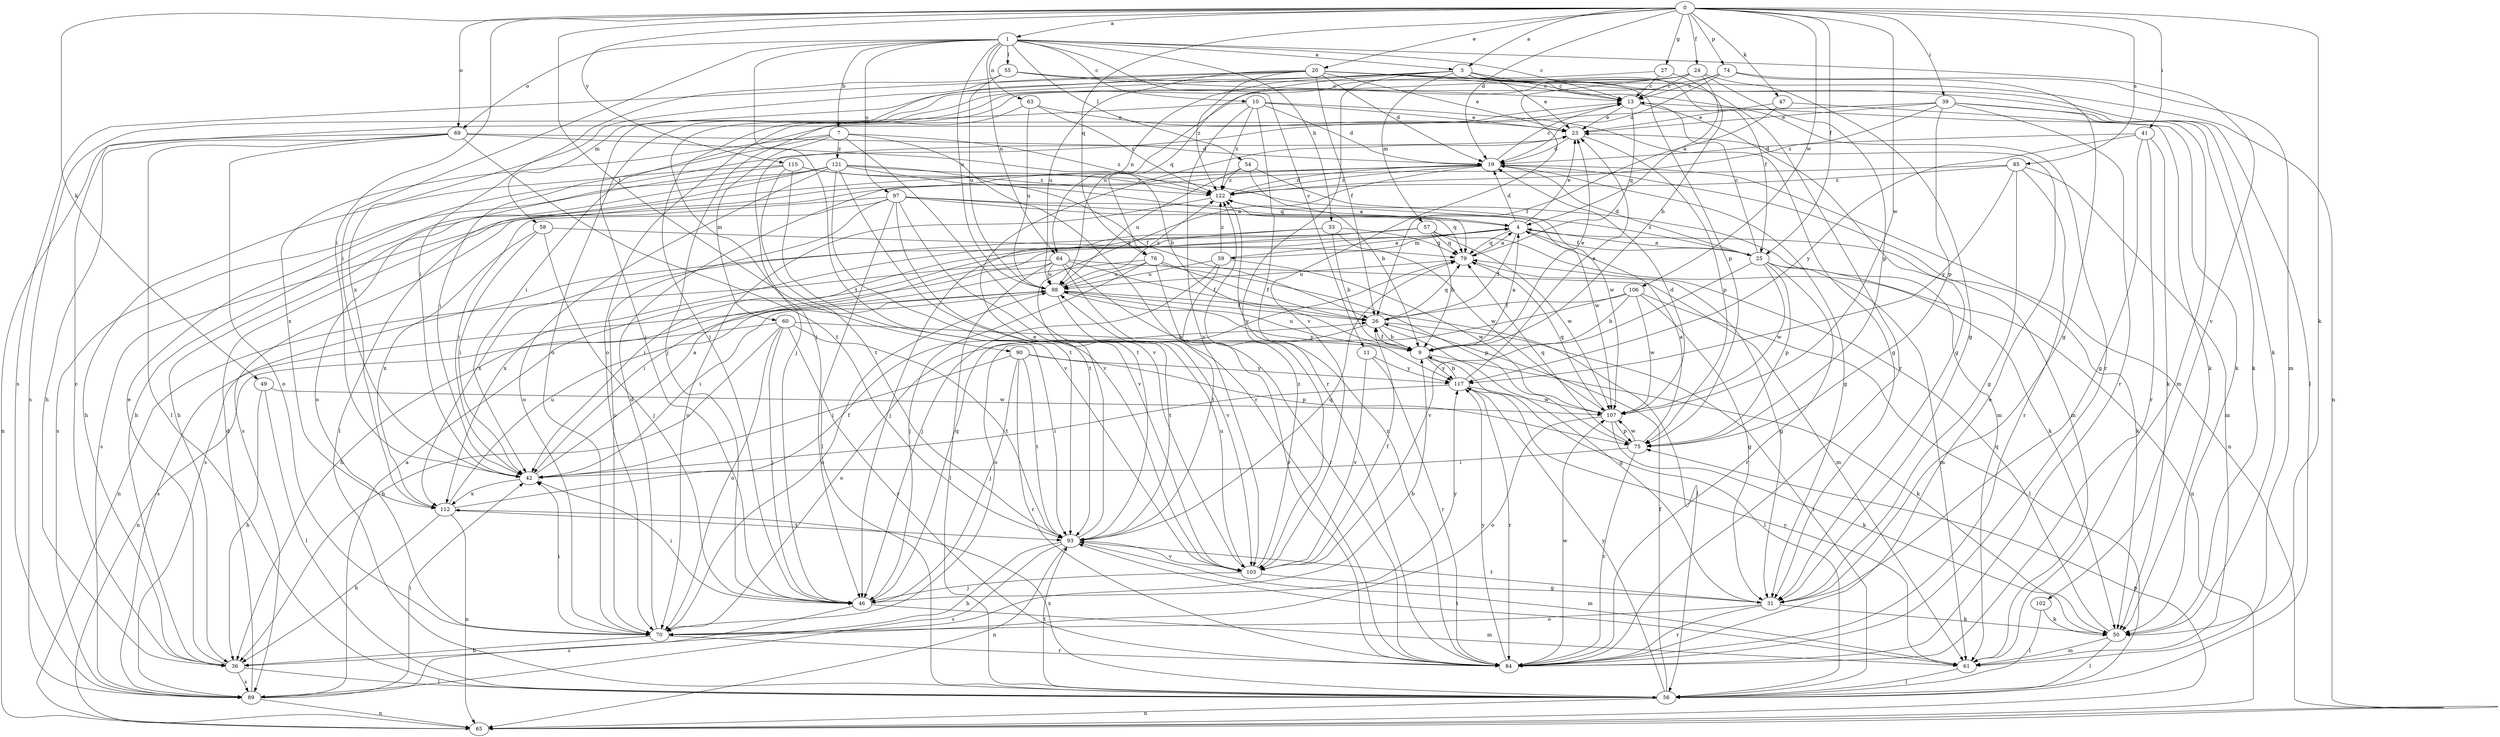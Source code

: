 strict digraph  {
0;
1;
3;
4;
7;
9;
10;
11;
13;
19;
20;
23;
24;
25;
26;
27;
31;
33;
36;
39;
41;
42;
46;
47;
49;
50;
54;
55;
56;
57;
58;
59;
60;
61;
63;
64;
65;
69;
70;
74;
75;
76;
79;
84;
85;
89;
90;
93;
97;
98;
102;
103;
106;
107;
112;
115;
117;
121;
122;
0 -> 1  [label=a];
0 -> 3  [label=a];
0 -> 19  [label=d];
0 -> 20  [label=e];
0 -> 24  [label=f];
0 -> 25  [label=f];
0 -> 27  [label=g];
0 -> 39  [label=i];
0 -> 41  [label=i];
0 -> 42  [label=i];
0 -> 47  [label=k];
0 -> 49  [label=k];
0 -> 50  [label=k];
0 -> 69  [label=o];
0 -> 74  [label=p];
0 -> 76  [label=q];
0 -> 85  [label=s];
0 -> 90  [label=t];
0 -> 106  [label=w];
0 -> 107  [label=w];
0 -> 115  [label=y];
1 -> 3  [label=a];
1 -> 7  [label=b];
1 -> 10  [label=c];
1 -> 11  [label=c];
1 -> 13  [label=c];
1 -> 33  [label=h];
1 -> 42  [label=i];
1 -> 54  [label=l];
1 -> 55  [label=l];
1 -> 63  [label=n];
1 -> 64  [label=n];
1 -> 69  [label=o];
1 -> 93  [label=t];
1 -> 97  [label=u];
1 -> 98  [label=u];
1 -> 102  [label=v];
3 -> 13  [label=c];
3 -> 23  [label=e];
3 -> 25  [label=f];
3 -> 57  [label=m];
3 -> 58  [label=m];
3 -> 64  [label=n];
3 -> 65  [label=n];
3 -> 70  [label=o];
3 -> 75  [label=p];
3 -> 76  [label=q];
3 -> 84  [label=r];
3 -> 103  [label=v];
4 -> 19  [label=d];
4 -> 23  [label=e];
4 -> 25  [label=f];
4 -> 26  [label=f];
4 -> 50  [label=k];
4 -> 59  [label=m];
4 -> 79  [label=q];
7 -> 42  [label=i];
7 -> 60  [label=m];
7 -> 84  [label=r];
7 -> 103  [label=v];
7 -> 112  [label=x];
7 -> 121  [label=z];
7 -> 122  [label=z];
9 -> 4  [label=a];
9 -> 23  [label=e];
9 -> 26  [label=f];
9 -> 50  [label=k];
9 -> 56  [label=l];
9 -> 98  [label=u];
9 -> 117  [label=y];
10 -> 19  [label=d];
10 -> 23  [label=e];
10 -> 31  [label=g];
10 -> 84  [label=r];
10 -> 89  [label=s];
10 -> 103  [label=v];
10 -> 122  [label=z];
11 -> 84  [label=r];
11 -> 103  [label=v];
11 -> 117  [label=y];
13 -> 23  [label=e];
13 -> 31  [label=g];
13 -> 42  [label=i];
13 -> 50  [label=k];
13 -> 79  [label=q];
19 -> 13  [label=c];
19 -> 31  [label=g];
19 -> 36  [label=h];
19 -> 61  [label=m];
19 -> 65  [label=n];
19 -> 93  [label=t];
19 -> 122  [label=z];
20 -> 13  [label=c];
20 -> 19  [label=d];
20 -> 23  [label=e];
20 -> 26  [label=f];
20 -> 46  [label=j];
20 -> 56  [label=l];
20 -> 84  [label=r];
20 -> 89  [label=s];
20 -> 98  [label=u];
20 -> 112  [label=x];
20 -> 122  [label=z];
23 -> 19  [label=d];
23 -> 75  [label=p];
24 -> 4  [label=a];
24 -> 13  [label=c];
24 -> 31  [label=g];
24 -> 46  [label=j];
24 -> 75  [label=p];
24 -> 98  [label=u];
24 -> 103  [label=v];
25 -> 4  [label=a];
25 -> 13  [label=c];
25 -> 19  [label=d];
25 -> 61  [label=m];
25 -> 65  [label=n];
25 -> 75  [label=p];
25 -> 84  [label=r];
25 -> 103  [label=v];
25 -> 107  [label=w];
25 -> 122  [label=z];
26 -> 9  [label=b];
26 -> 31  [label=g];
26 -> 56  [label=l];
26 -> 70  [label=o];
26 -> 79  [label=q];
27 -> 9  [label=b];
27 -> 13  [label=c];
27 -> 46  [label=j];
31 -> 50  [label=k];
31 -> 70  [label=o];
31 -> 84  [label=r];
31 -> 93  [label=t];
33 -> 9  [label=b];
33 -> 46  [label=j];
33 -> 79  [label=q];
33 -> 107  [label=w];
33 -> 112  [label=x];
36 -> 13  [label=c];
36 -> 23  [label=e];
36 -> 56  [label=l];
36 -> 89  [label=s];
39 -> 23  [label=e];
39 -> 46  [label=j];
39 -> 50  [label=k];
39 -> 61  [label=m];
39 -> 75  [label=p];
39 -> 84  [label=r];
39 -> 122  [label=z];
41 -> 19  [label=d];
41 -> 31  [label=g];
41 -> 50  [label=k];
41 -> 84  [label=r];
41 -> 117  [label=y];
42 -> 4  [label=a];
42 -> 112  [label=x];
46 -> 42  [label=i];
46 -> 61  [label=m];
46 -> 79  [label=q];
46 -> 89  [label=s];
46 -> 117  [label=y];
47 -> 23  [label=e];
47 -> 26  [label=f];
47 -> 50  [label=k];
49 -> 36  [label=h];
49 -> 56  [label=l];
49 -> 107  [label=w];
50 -> 56  [label=l];
50 -> 61  [label=m];
50 -> 79  [label=q];
54 -> 9  [label=b];
54 -> 98  [label=u];
54 -> 107  [label=w];
54 -> 122  [label=z];
55 -> 13  [label=c];
55 -> 42  [label=i];
55 -> 50  [label=k];
55 -> 98  [label=u];
56 -> 26  [label=f];
56 -> 65  [label=n];
56 -> 93  [label=t];
56 -> 112  [label=x];
56 -> 117  [label=y];
57 -> 9  [label=b];
57 -> 42  [label=i];
57 -> 50  [label=k];
57 -> 79  [label=q];
57 -> 89  [label=s];
57 -> 107  [label=w];
57 -> 112  [label=x];
58 -> 42  [label=i];
58 -> 46  [label=j];
58 -> 79  [label=q];
58 -> 112  [label=x];
59 -> 4  [label=a];
59 -> 46  [label=j];
59 -> 93  [label=t];
59 -> 98  [label=u];
59 -> 107  [label=w];
59 -> 122  [label=z];
60 -> 9  [label=b];
60 -> 36  [label=h];
60 -> 46  [label=j];
60 -> 65  [label=n];
60 -> 70  [label=o];
60 -> 84  [label=r];
60 -> 93  [label=t];
61 -> 56  [label=l];
61 -> 93  [label=t];
61 -> 117  [label=y];
63 -> 23  [label=e];
63 -> 46  [label=j];
63 -> 98  [label=u];
63 -> 122  [label=z];
64 -> 26  [label=f];
64 -> 42  [label=i];
64 -> 56  [label=l];
64 -> 61  [label=m];
64 -> 65  [label=n];
64 -> 84  [label=r];
64 -> 98  [label=u];
64 -> 103  [label=v];
65 -> 75  [label=p];
69 -> 9  [label=b];
69 -> 19  [label=d];
69 -> 36  [label=h];
69 -> 56  [label=l];
69 -> 65  [label=n];
69 -> 70  [label=o];
69 -> 93  [label=t];
70 -> 9  [label=b];
70 -> 19  [label=d];
70 -> 36  [label=h];
70 -> 42  [label=i];
70 -> 84  [label=r];
70 -> 98  [label=u];
74 -> 13  [label=c];
74 -> 19  [label=d];
74 -> 31  [label=g];
74 -> 61  [label=m];
74 -> 70  [label=o];
75 -> 4  [label=a];
75 -> 42  [label=i];
75 -> 79  [label=q];
75 -> 84  [label=r];
75 -> 107  [label=w];
76 -> 26  [label=f];
76 -> 36  [label=h];
76 -> 46  [label=j];
76 -> 75  [label=p];
76 -> 84  [label=r];
76 -> 98  [label=u];
79 -> 4  [label=a];
79 -> 31  [label=g];
79 -> 98  [label=u];
84 -> 23  [label=e];
84 -> 107  [label=w];
84 -> 117  [label=y];
84 -> 122  [label=z];
85 -> 31  [label=g];
85 -> 61  [label=m];
85 -> 84  [label=r];
85 -> 89  [label=s];
85 -> 117  [label=y];
85 -> 122  [label=z];
89 -> 4  [label=a];
89 -> 19  [label=d];
89 -> 42  [label=i];
89 -> 65  [label=n];
90 -> 42  [label=i];
90 -> 46  [label=j];
90 -> 75  [label=p];
90 -> 84  [label=r];
90 -> 93  [label=t];
90 -> 117  [label=y];
93 -> 23  [label=e];
93 -> 36  [label=h];
93 -> 61  [label=m];
93 -> 65  [label=n];
93 -> 79  [label=q];
93 -> 89  [label=s];
93 -> 103  [label=v];
97 -> 4  [label=a];
97 -> 42  [label=i];
97 -> 56  [label=l];
97 -> 70  [label=o];
97 -> 79  [label=q];
97 -> 89  [label=s];
97 -> 93  [label=t];
97 -> 103  [label=v];
97 -> 107  [label=w];
98 -> 26  [label=f];
98 -> 42  [label=i];
98 -> 56  [label=l];
98 -> 89  [label=s];
98 -> 93  [label=t];
98 -> 117  [label=y];
98 -> 122  [label=z];
102 -> 50  [label=k];
102 -> 56  [label=l];
103 -> 26  [label=f];
103 -> 31  [label=g];
103 -> 46  [label=j];
103 -> 98  [label=u];
103 -> 122  [label=z];
106 -> 9  [label=b];
106 -> 26  [label=f];
106 -> 31  [label=g];
106 -> 56  [label=l];
106 -> 70  [label=o];
106 -> 107  [label=w];
107 -> 19  [label=d];
107 -> 50  [label=k];
107 -> 70  [label=o];
107 -> 75  [label=p];
107 -> 79  [label=q];
112 -> 26  [label=f];
112 -> 36  [label=h];
112 -> 65  [label=n];
112 -> 93  [label=t];
112 -> 98  [label=u];
115 -> 36  [label=h];
115 -> 61  [label=m];
115 -> 70  [label=o];
115 -> 93  [label=t];
115 -> 103  [label=v];
115 -> 122  [label=z];
117 -> 9  [label=b];
117 -> 23  [label=e];
117 -> 42  [label=i];
117 -> 84  [label=r];
117 -> 107  [label=w];
121 -> 26  [label=f];
121 -> 36  [label=h];
121 -> 56  [label=l];
121 -> 70  [label=o];
121 -> 79  [label=q];
121 -> 89  [label=s];
121 -> 93  [label=t];
121 -> 103  [label=v];
121 -> 122  [label=z];
122 -> 4  [label=a];
122 -> 19  [label=d];
122 -> 70  [label=o];
}
